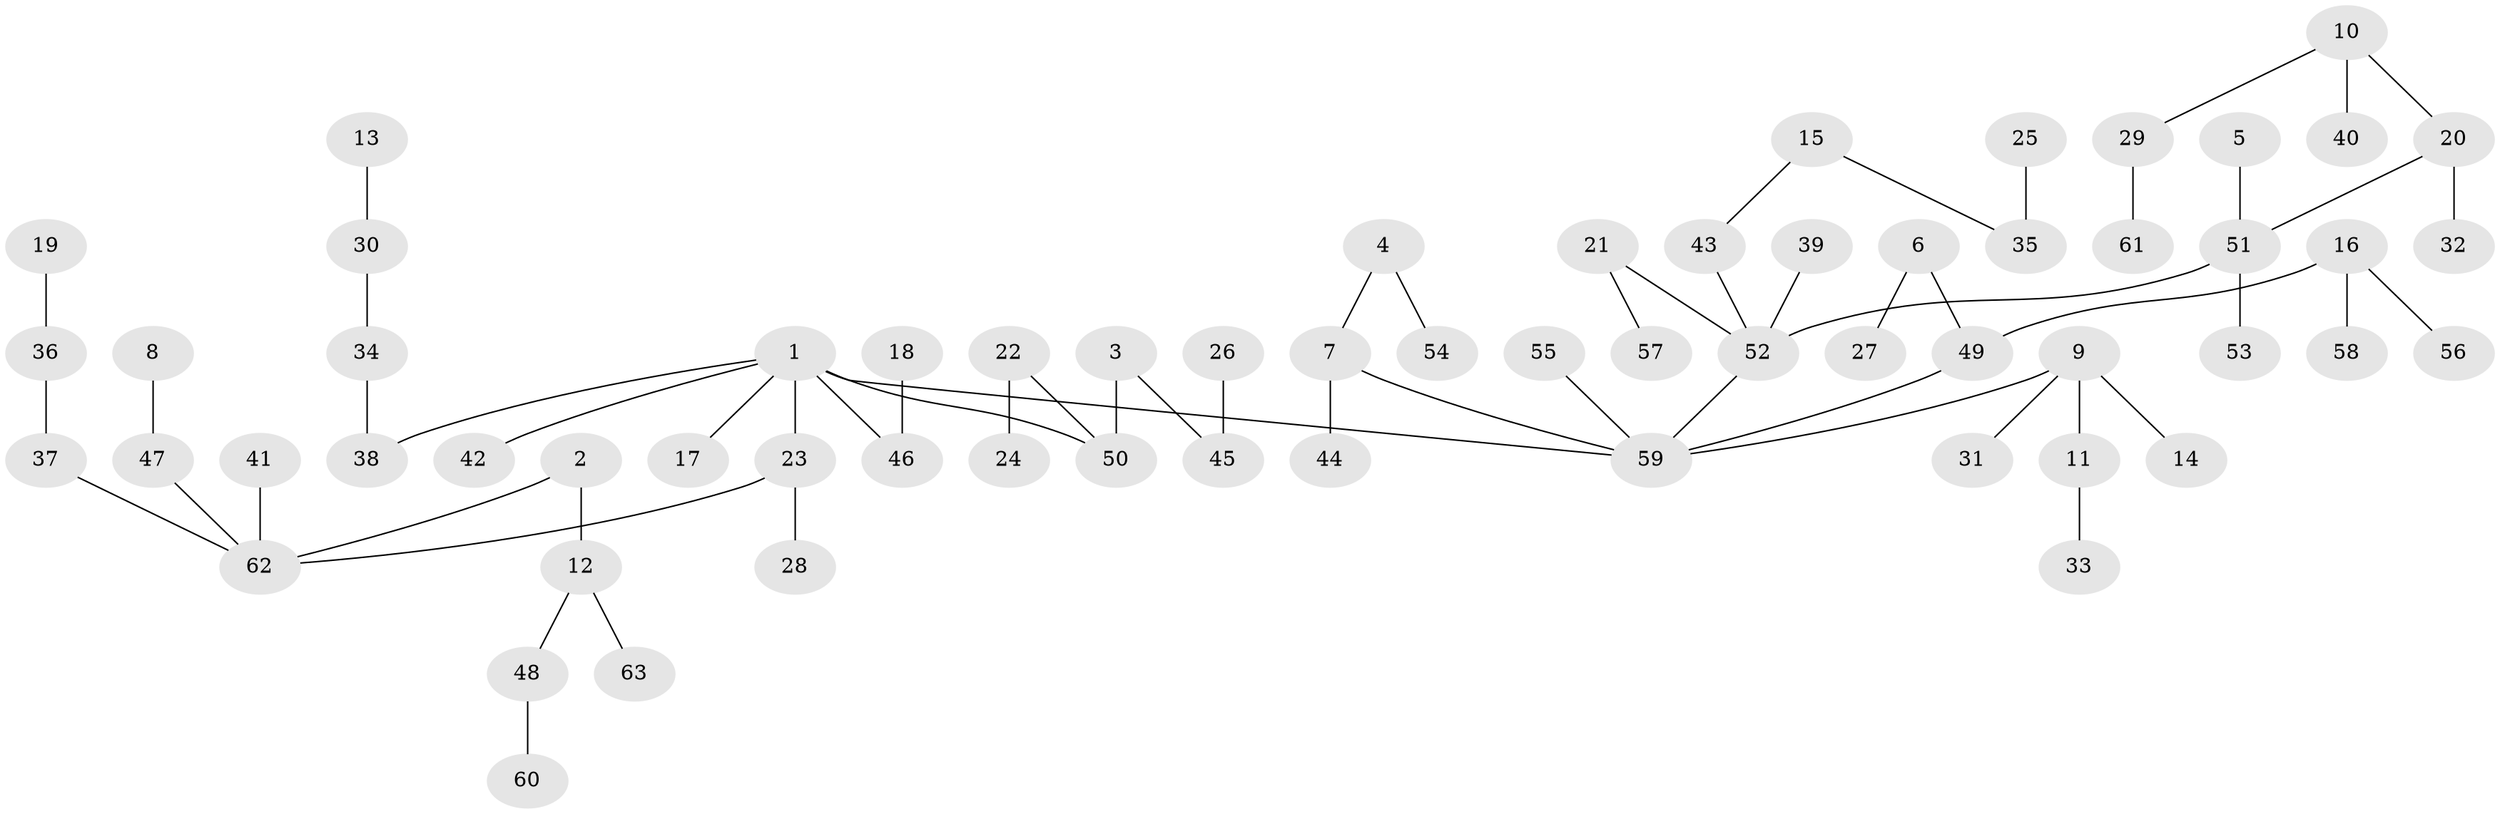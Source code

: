 // original degree distribution, {6: 0.016, 7: 0.016, 4: 0.064, 5: 0.032, 3: 0.128, 2: 0.232, 1: 0.512}
// Generated by graph-tools (version 1.1) at 2025/02/03/09/25 03:02:31]
// undirected, 63 vertices, 62 edges
graph export_dot {
graph [start="1"]
  node [color=gray90,style=filled];
  1;
  2;
  3;
  4;
  5;
  6;
  7;
  8;
  9;
  10;
  11;
  12;
  13;
  14;
  15;
  16;
  17;
  18;
  19;
  20;
  21;
  22;
  23;
  24;
  25;
  26;
  27;
  28;
  29;
  30;
  31;
  32;
  33;
  34;
  35;
  36;
  37;
  38;
  39;
  40;
  41;
  42;
  43;
  44;
  45;
  46;
  47;
  48;
  49;
  50;
  51;
  52;
  53;
  54;
  55;
  56;
  57;
  58;
  59;
  60;
  61;
  62;
  63;
  1 -- 17 [weight=1.0];
  1 -- 23 [weight=1.0];
  1 -- 38 [weight=1.0];
  1 -- 42 [weight=1.0];
  1 -- 46 [weight=1.0];
  1 -- 50 [weight=1.0];
  1 -- 59 [weight=1.0];
  2 -- 12 [weight=1.0];
  2 -- 62 [weight=1.0];
  3 -- 45 [weight=1.0];
  3 -- 50 [weight=1.0];
  4 -- 7 [weight=1.0];
  4 -- 54 [weight=1.0];
  5 -- 51 [weight=1.0];
  6 -- 27 [weight=1.0];
  6 -- 49 [weight=1.0];
  7 -- 44 [weight=1.0];
  7 -- 59 [weight=1.0];
  8 -- 47 [weight=1.0];
  9 -- 11 [weight=1.0];
  9 -- 14 [weight=1.0];
  9 -- 31 [weight=1.0];
  9 -- 59 [weight=1.0];
  10 -- 20 [weight=1.0];
  10 -- 29 [weight=1.0];
  10 -- 40 [weight=1.0];
  11 -- 33 [weight=1.0];
  12 -- 48 [weight=1.0];
  12 -- 63 [weight=1.0];
  13 -- 30 [weight=1.0];
  15 -- 35 [weight=1.0];
  15 -- 43 [weight=1.0];
  16 -- 49 [weight=1.0];
  16 -- 56 [weight=1.0];
  16 -- 58 [weight=1.0];
  18 -- 46 [weight=1.0];
  19 -- 36 [weight=1.0];
  20 -- 32 [weight=1.0];
  20 -- 51 [weight=1.0];
  21 -- 52 [weight=1.0];
  21 -- 57 [weight=1.0];
  22 -- 24 [weight=1.0];
  22 -- 50 [weight=1.0];
  23 -- 28 [weight=1.0];
  23 -- 62 [weight=1.0];
  25 -- 35 [weight=1.0];
  26 -- 45 [weight=1.0];
  29 -- 61 [weight=1.0];
  30 -- 34 [weight=1.0];
  34 -- 38 [weight=1.0];
  36 -- 37 [weight=1.0];
  37 -- 62 [weight=1.0];
  39 -- 52 [weight=1.0];
  41 -- 62 [weight=1.0];
  43 -- 52 [weight=1.0];
  47 -- 62 [weight=1.0];
  48 -- 60 [weight=1.0];
  49 -- 59 [weight=1.0];
  51 -- 52 [weight=1.0];
  51 -- 53 [weight=1.0];
  52 -- 59 [weight=1.0];
  55 -- 59 [weight=1.0];
}
